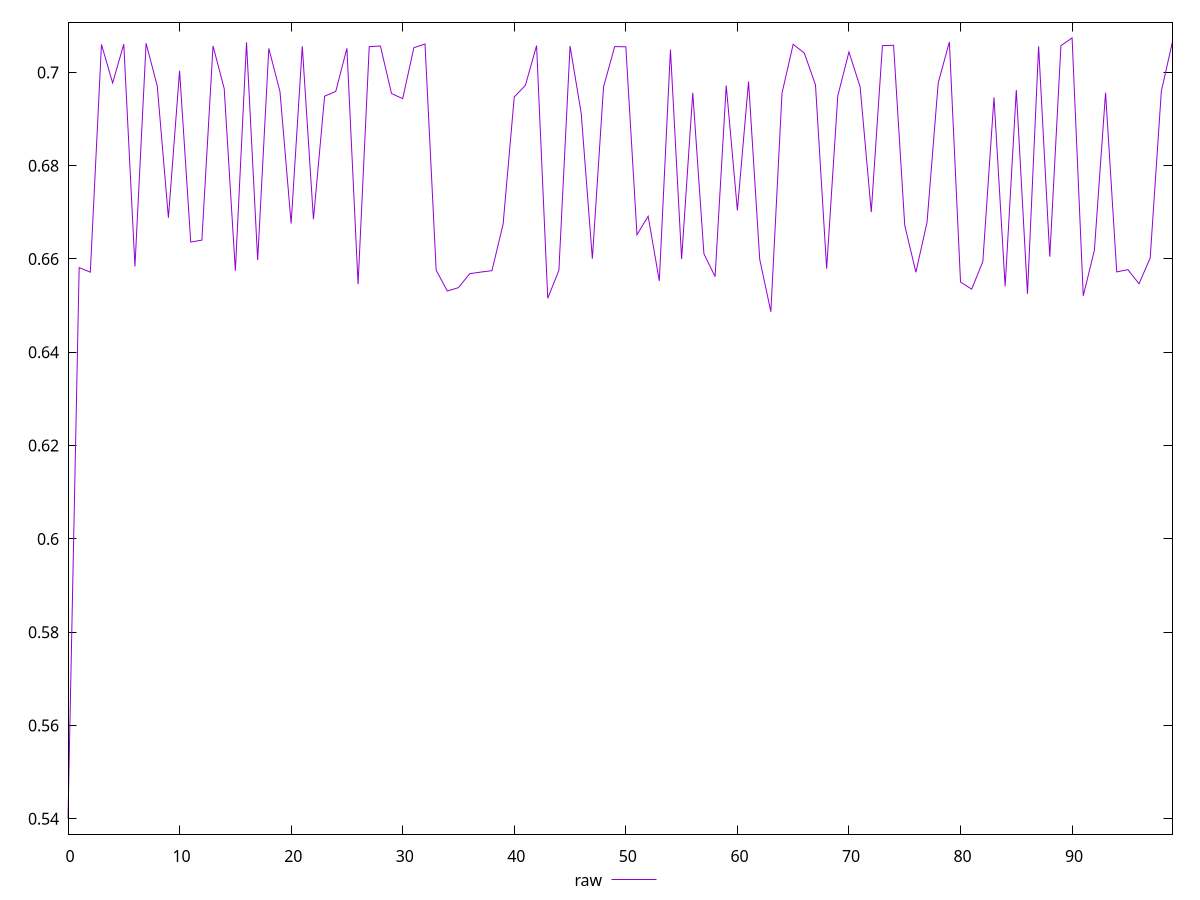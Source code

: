 reset

$raw <<EOF
0 0.5400648853491867
1 0.6581503799705528
2 0.6571782704822021
3 0.7059865021554337
4 0.6977345244927342
5 0.7060413952140717
6 0.6584056737175534
7 0.7062248922900065
8 0.6970895891986677
9 0.6688421170551356
10 0.7003580757502125
11 0.663628327953936
12 0.664042599642541
13 0.7056662636652575
14 0.6965269124829139
15 0.6574781743460588
16 0.7064311029371707
17 0.6597681413504062
18 0.7051393074176773
19 0.6958715276318537
20 0.6675883747227614
21 0.7056104609587563
22 0.6685195919047024
23 0.6948997195125812
24 0.6959266427601801
25 0.7051595846411363
26 0.6546022626326008
27 0.7055157564980992
28 0.705663828372686
29 0.6954563815431395
30 0.6943717567578161
31 0.7052826010900103
32 0.7060875240580688
33 0.6576001825845309
34 0.6531290476445935
35 0.6538593687178111
36 0.656841317870462
37 0.6571978144152437
38 0.6574928550673361
39 0.6674644981226406
40 0.6947342404819407
41 0.6972299389084139
42 0.7057373369024605
43 0.6515723083172097
44 0.6575687875900161
45 0.7056457620336186
46 0.6912344134892752
47 0.6600585387430731
48 0.6968479263022648
49 0.7055347300438326
50 0.7054820522470517
51 0.6651974080770833
52 0.669179898351402
53 0.6553140682546836
54 0.7048824950567066
55 0.6599977576295072
56 0.6956248132190833
57 0.6611028300136741
58 0.6562333964500737
59 0.6971823681597504
60 0.6704171220487605
61 0.6980435283856191
62 0.6599566570027422
63 0.648696382944363
64 0.6955725346845197
65 0.7060237177844509
66 0.7041314222730586
67 0.6973103971534934
68 0.6579319182562665
69 0.6949762285770429
70 0.7043788390947125
71 0.696900956124959
72 0.6700510648481368
73 0.7057315870085111
74 0.7058101833363309
75 0.6672094711264822
76 0.6571501179368378
77 0.6678940984077802
78 0.6977439901360093
79 0.7065266288917769
80 0.6550773438433801
81 0.6535276378823051
82 0.6594486927978497
83 0.6946311762942898
84 0.6541347162675664
85 0.6962179117940858
86 0.6525248058942111
87 0.7055911651113936
88 0.6604970570449881
89 0.7057181187359339
90 0.7073891776696606
91 0.6520982521585256
92 0.6618980971555121
93 0.6956469623338387
94 0.6572327761921529
95 0.6577139971593542
96 0.6546934762009774
97 0.6602116313332238
98 0.6959584222314713
99 0.7066103028093178
EOF

set key outside below
set xrange [0:99]
set yrange [0.5367183995027772:0.7107356635160701]
set trange [0.5367183995027772:0.7107356635160701]
set terminal svg size 640, 500 enhanced background rgb 'white'
set output "report_00019_2021-02-10T18-14-37.922Z//meta/pScore/samples/pages+cached+noadtech+nomedia/raw/values.svg"

plot $raw title "raw" with line

reset
